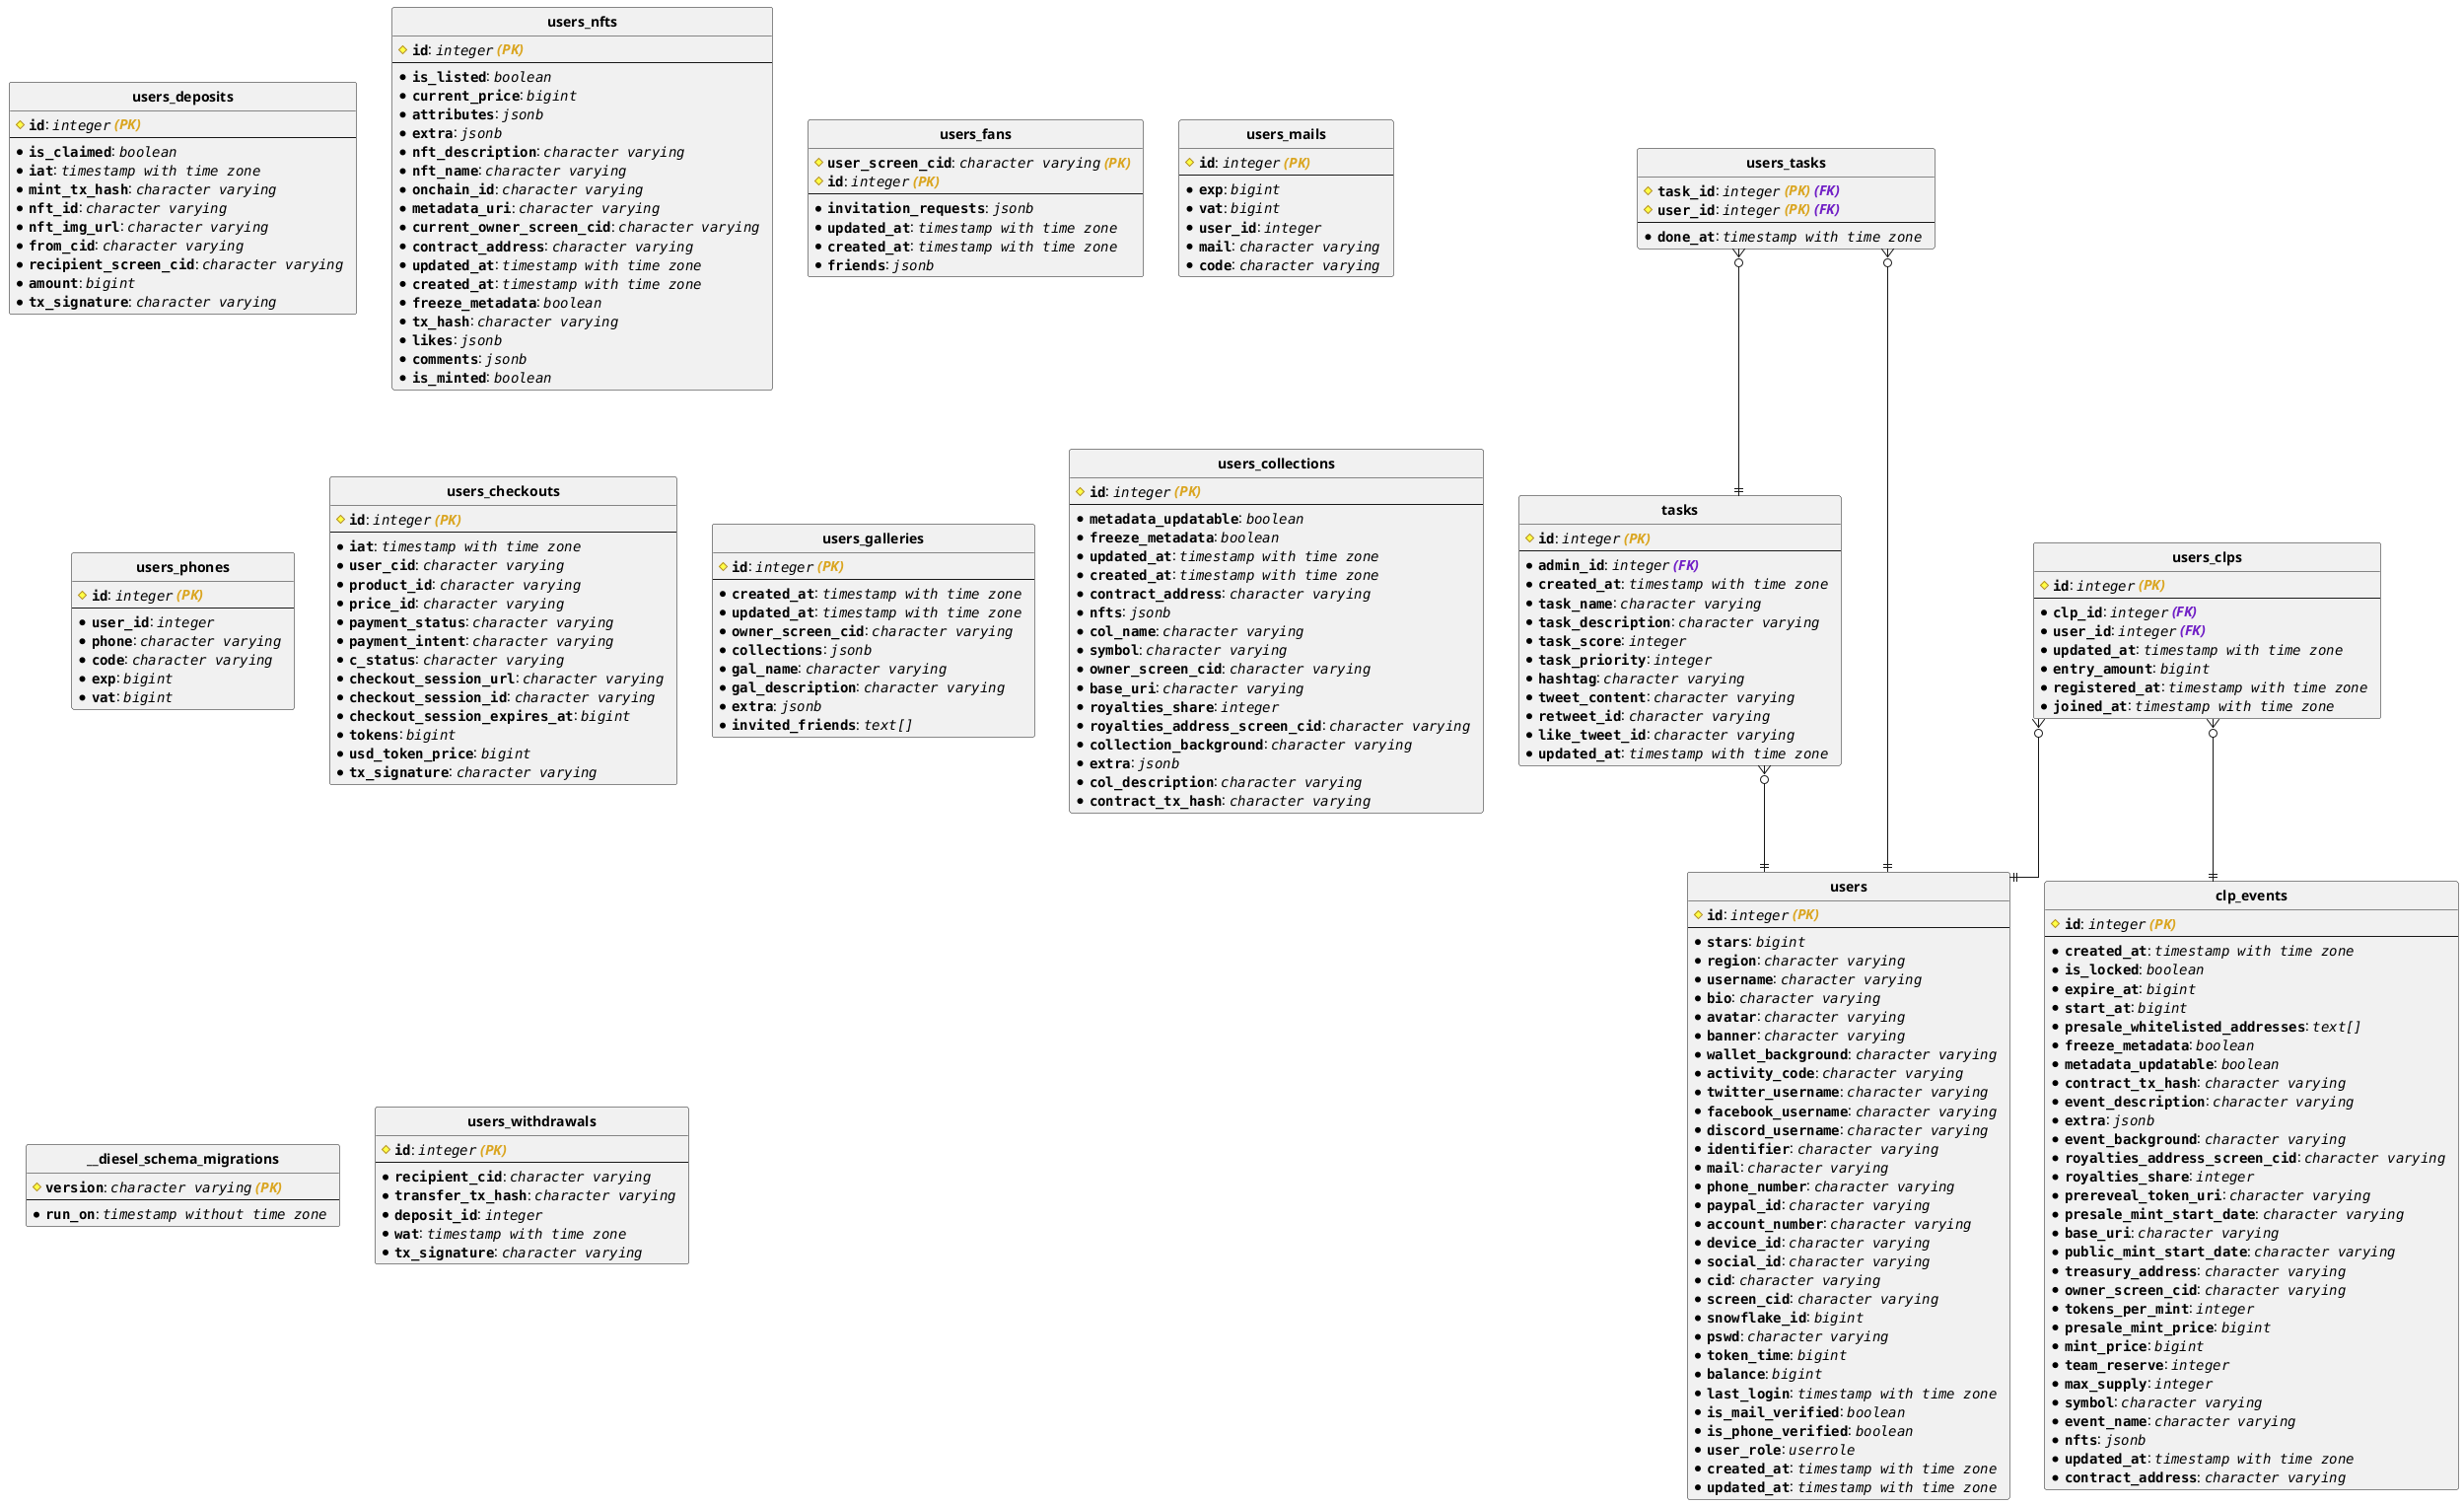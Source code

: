 @startuml 

hide circle
skinparam linetype ortho

entity "**users_deposits**" {
# <b>""id""</b>: //""integer"" <b><color:goldenrod>(PK) </color></b> //
---
* <b>""is_claimed""</b>: //""boolean""  //
* <b>""iat""</b>: //""timestamp with time zone""  //
* <b>""mint_tx_hash""</b>: //""character varying""  //
* <b>""nft_id""</b>: //""character varying""  //
* <b>""nft_img_url""</b>: //""character varying""  //
* <b>""from_cid""</b>: //""character varying""  //
* <b>""recipient_screen_cid""</b>: //""character varying""  //
* <b>""amount""</b>: //""bigint""  //
* <b>""tx_signature""</b>: //""character varying""  //
}

entity "**users_nfts**" {
# <b>""id""</b>: //""integer"" <b><color:goldenrod>(PK) </color></b> //
---
* <b>""is_listed""</b>: //""boolean""  //
* <b>""current_price""</b>: //""bigint""  //
* <b>""attributes""</b>: //""jsonb""  //
* <b>""extra""</b>: //""jsonb""  //
* <b>""nft_description""</b>: //""character varying""  //
* <b>""nft_name""</b>: //""character varying""  //
* <b>""onchain_id""</b>: //""character varying""  //
* <b>""metadata_uri""</b>: //""character varying""  //
* <b>""current_owner_screen_cid""</b>: //""character varying""  //
* <b>""contract_address""</b>: //""character varying""  //
* <b>""updated_at""</b>: //""timestamp with time zone""  //
* <b>""created_at""</b>: //""timestamp with time zone""  //
* <b>""freeze_metadata""</b>: //""boolean""  //
* <b>""tx_hash""</b>: //""character varying""  //
* <b>""likes""</b>: //""jsonb""  //
* <b>""comments""</b>: //""jsonb""  //
* <b>""is_minted""</b>: //""boolean""  //
}

entity "**users_fans**" {
# <b>""user_screen_cid""</b>: //""character varying"" <b><color:goldenrod>(PK) </color></b> //
# <b>""id""</b>: //""integer"" <b><color:goldenrod>(PK) </color></b> //
---
* <b>""invitation_requests""</b>: //""jsonb""  //
* <b>""updated_at""</b>: //""timestamp with time zone""  //
* <b>""created_at""</b>: //""timestamp with time zone""  //
* <b>""friends""</b>: //""jsonb""  //
}

entity "**users_mails**" {
# <b>""id""</b>: //""integer"" <b><color:goldenrod>(PK) </color></b> //
---
* <b>""exp""</b>: //""bigint""  //
* <b>""vat""</b>: //""bigint""  //
* <b>""user_id""</b>: //""integer""  //
* <b>""mail""</b>: //""character varying""  //
* <b>""code""</b>: //""character varying""  //
}

entity "**users_phones**" {
# <b>""id""</b>: //""integer"" <b><color:goldenrod>(PK) </color></b> //
---
* <b>""user_id""</b>: //""integer""  //
* <b>""phone""</b>: //""character varying""  //
* <b>""code""</b>: //""character varying""  //
* <b>""exp""</b>: //""bigint""  //
* <b>""vat""</b>: //""bigint""  //
}

entity "**users_checkouts**" {
# <b>""id""</b>: //""integer"" <b><color:goldenrod>(PK) </color></b> //
---
* <b>""iat""</b>: //""timestamp with time zone""  //
* <b>""user_cid""</b>: //""character varying""  //
* <b>""product_id""</b>: //""character varying""  //
* <b>""price_id""</b>: //""character varying""  //
* <b>""payment_status""</b>: //""character varying""  //
* <b>""payment_intent""</b>: //""character varying""  //
* <b>""c_status""</b>: //""character varying""  //
* <b>""checkout_session_url""</b>: //""character varying""  //
* <b>""checkout_session_id""</b>: //""character varying""  //
* <b>""checkout_session_expires_at""</b>: //""bigint""  //
* <b>""tokens""</b>: //""bigint""  //
* <b>""usd_token_price""</b>: //""bigint""  //
* <b>""tx_signature""</b>: //""character varying""  //
}

entity "**tasks**" {
# <b>""id""</b>: //""integer"" <b><color:goldenrod>(PK) </color></b> //
---
* <b>""admin_id""</b>: //""integer"" <b><color:701fc6>(FK) </color></b> //
* <b>""created_at""</b>: //""timestamp with time zone""  //
* <b>""task_name""</b>: //""character varying""  //
* <b>""task_description""</b>: //""character varying""  //
* <b>""task_score""</b>: //""integer""  //
* <b>""task_priority""</b>: //""integer""  //
* <b>""hashtag""</b>: //""character varying""  //
* <b>""tweet_content""</b>: //""character varying""  //
* <b>""retweet_id""</b>: //""character varying""  //
* <b>""like_tweet_id""</b>: //""character varying""  //
* <b>""updated_at""</b>: //""timestamp with time zone""  //
}

entity "**users_galleries**" {
# <b>""id""</b>: //""integer"" <b><color:goldenrod>(PK) </color></b> //
---
* <b>""created_at""</b>: //""timestamp with time zone""  //
* <b>""updated_at""</b>: //""timestamp with time zone""  //
* <b>""owner_screen_cid""</b>: //""character varying""  //
* <b>""collections""</b>: //""jsonb""  //
* <b>""gal_name""</b>: //""character varying""  //
* <b>""gal_description""</b>: //""character varying""  //
* <b>""extra""</b>: //""jsonb""  //
* <b>""invited_friends""</b>: //""text[]""  //
}

entity "**clp_events**" {
# <b>""id""</b>: //""integer"" <b><color:goldenrod>(PK) </color></b> //
---
* <b>""created_at""</b>: //""timestamp with time zone""  //
* <b>""is_locked""</b>: //""boolean""  //
* <b>""expire_at""</b>: //""bigint""  //
* <b>""start_at""</b>: //""bigint""  //
* <b>""presale_whitelisted_addresses""</b>: //""text[]""  //
* <b>""freeze_metadata""</b>: //""boolean""  //
* <b>""metadata_updatable""</b>: //""boolean""  //
* <b>""contract_tx_hash""</b>: //""character varying""  //
* <b>""event_description""</b>: //""character varying""  //
* <b>""extra""</b>: //""jsonb""  //
* <b>""event_background""</b>: //""character varying""  //
* <b>""royalties_address_screen_cid""</b>: //""character varying""  //
* <b>""royalties_share""</b>: //""integer""  //
* <b>""prereveal_token_uri""</b>: //""character varying""  //
* <b>""presale_mint_start_date""</b>: //""character varying""  //
* <b>""base_uri""</b>: //""character varying""  //
* <b>""public_mint_start_date""</b>: //""character varying""  //
* <b>""treasury_address""</b>: //""character varying""  //
* <b>""owner_screen_cid""</b>: //""character varying""  //
* <b>""tokens_per_mint""</b>: //""integer""  //
* <b>""presale_mint_price""</b>: //""bigint""  //
* <b>""mint_price""</b>: //""bigint""  //
* <b>""team_reserve""</b>: //""integer""  //
* <b>""max_supply""</b>: //""integer""  //
* <b>""symbol""</b>: //""character varying""  //
* <b>""event_name""</b>: //""character varying""  //
* <b>""nfts""</b>: //""jsonb""  //
* <b>""updated_at""</b>: //""timestamp with time zone""  //
* <b>""contract_address""</b>: //""character varying""  //
}

entity "**users_tasks**" {
# <b>""task_id""</b>: //""integer"" <b><color:goldenrod>(PK) </color></b><b><color:701fc6>(FK) </color></b> //
# <b>""user_id""</b>: //""integer"" <b><color:goldenrod>(PK) </color></b><b><color:701fc6>(FK) </color></b> //
---
* <b>""done_at""</b>: //""timestamp with time zone""  //
}

entity "**users_collections**" {
# <b>""id""</b>: //""integer"" <b><color:goldenrod>(PK) </color></b> //
---
* <b>""metadata_updatable""</b>: //""boolean""  //
* <b>""freeze_metadata""</b>: //""boolean""  //
* <b>""updated_at""</b>: //""timestamp with time zone""  //
* <b>""created_at""</b>: //""timestamp with time zone""  //
* <b>""contract_address""</b>: //""character varying""  //
* <b>""nfts""</b>: //""jsonb""  //
* <b>""col_name""</b>: //""character varying""  //
* <b>""symbol""</b>: //""character varying""  //
* <b>""owner_screen_cid""</b>: //""character varying""  //
* <b>""base_uri""</b>: //""character varying""  //
* <b>""royalties_share""</b>: //""integer""  //
* <b>""royalties_address_screen_cid""</b>: //""character varying""  //
* <b>""collection_background""</b>: //""character varying""  //
* <b>""extra""</b>: //""jsonb""  //
* <b>""col_description""</b>: //""character varying""  //
* <b>""contract_tx_hash""</b>: //""character varying""  //
}

entity "**users_clps**" {
# <b>""id""</b>: //""integer"" <b><color:goldenrod>(PK) </color></b> //
---
* <b>""clp_id""</b>: //""integer"" <b><color:701fc6>(FK) </color></b> //
* <b>""user_id""</b>: //""integer"" <b><color:701fc6>(FK) </color></b> //
* <b>""updated_at""</b>: //""timestamp with time zone""  //
* <b>""entry_amount""</b>: //""bigint""  //
* <b>""registered_at""</b>: //""timestamp with time zone""  //
* <b>""joined_at""</b>: //""timestamp with time zone""  //
}

entity "**__diesel_schema_migrations**" {
# <b>""version""</b>: //""character varying"" <b><color:goldenrod>(PK) </color></b> //
---
* <b>""run_on""</b>: //""timestamp without time zone""  //
}

entity "**users**" {
# <b>""id""</b>: //""integer"" <b><color:goldenrod>(PK) </color></b> //
---
* <b>""stars""</b>: //""bigint""  //
* <b>""region""</b>: //""character varying""  //
* <b>""username""</b>: //""character varying""  //
* <b>""bio""</b>: //""character varying""  //
* <b>""avatar""</b>: //""character varying""  //
* <b>""banner""</b>: //""character varying""  //
* <b>""wallet_background""</b>: //""character varying""  //
* <b>""activity_code""</b>: //""character varying""  //
* <b>""twitter_username""</b>: //""character varying""  //
* <b>""facebook_username""</b>: //""character varying""  //
* <b>""discord_username""</b>: //""character varying""  //
* <b>""identifier""</b>: //""character varying""  //
* <b>""mail""</b>: //""character varying""  //
* <b>""phone_number""</b>: //""character varying""  //
* <b>""paypal_id""</b>: //""character varying""  //
* <b>""account_number""</b>: //""character varying""  //
* <b>""device_id""</b>: //""character varying""  //
* <b>""social_id""</b>: //""character varying""  //
* <b>""cid""</b>: //""character varying""  //
* <b>""screen_cid""</b>: //""character varying""  //
* <b>""snowflake_id""</b>: //""bigint""  //
* <b>""pswd""</b>: //""character varying""  //
* <b>""token_time""</b>: //""bigint""  //
* <b>""balance""</b>: //""bigint""  //
* <b>""last_login""</b>: //""timestamp with time zone""  //
* <b>""is_mail_verified""</b>: //""boolean""  //
* <b>""is_phone_verified""</b>: //""boolean""  //
* <b>""user_role""</b>: //""userrole""  //
* <b>""created_at""</b>: //""timestamp with time zone""  //
* <b>""updated_at""</b>: //""timestamp with time zone""  //
}

entity "**users_withdrawals**" {
# <b>""id""</b>: //""integer"" <b><color:goldenrod>(PK) </color></b> //
---
* <b>""recipient_cid""</b>: //""character varying""  //
* <b>""transfer_tx_hash""</b>: //""character varying""  //
* <b>""deposit_id""</b>: //""integer""  //
* <b>""wat""</b>: //""timestamp with time zone""  //
* <b>""tx_signature""</b>: //""character varying""  //
}


"**tasks**" }o--|| "**users**"

"**users_tasks**" }o--|| "**users**"

"**users_tasks**" }o--|| "**tasks**"

"**users_clps**" }o--|| "**clp_events**"

"**users_clps**" }o--|| "**users**"


@enduml

